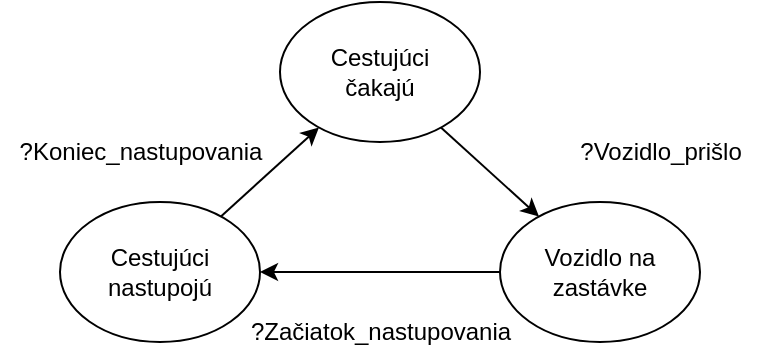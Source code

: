 <mxfile version="26.0.4">
  <diagram name="Page-1" id="eo9_WLX4i6MRtV-79SUJ">
    <mxGraphModel dx="1839" dy="577" grid="1" gridSize="10" guides="1" tooltips="1" connect="1" arrows="1" fold="1" page="1" pageScale="1" pageWidth="850" pageHeight="1100" math="0" shadow="0">
      <root>
        <mxCell id="0" />
        <mxCell id="1" parent="0" />
        <mxCell id="xD0bL81C4ZWrOrEym1o9-27" value="Cestujúci&lt;div&gt;čakajú&lt;/div&gt;" style="ellipse;whiteSpace=wrap;html=1;" parent="1" vertex="1">
          <mxGeometry x="-50" y="560" width="100" height="70" as="geometry" />
        </mxCell>
        <mxCell id="xD0bL81C4ZWrOrEym1o9-28" style="edgeStyle=orthogonalEdgeStyle;rounded=0;orthogonalLoop=1;jettySize=auto;html=1;" parent="1" source="xD0bL81C4ZWrOrEym1o9-29" target="xD0bL81C4ZWrOrEym1o9-31" edge="1">
          <mxGeometry relative="1" as="geometry" />
        </mxCell>
        <mxCell id="xD0bL81C4ZWrOrEym1o9-29" value="Vozidlo na&lt;div&gt;zastávke&lt;/div&gt;" style="ellipse;whiteSpace=wrap;html=1;" parent="1" vertex="1">
          <mxGeometry x="60" y="660" width="100" height="70" as="geometry" />
        </mxCell>
        <mxCell id="xD0bL81C4ZWrOrEym1o9-30" style="rounded=0;orthogonalLoop=1;jettySize=auto;html=1;" parent="1" source="xD0bL81C4ZWrOrEym1o9-31" target="xD0bL81C4ZWrOrEym1o9-27" edge="1">
          <mxGeometry relative="1" as="geometry" />
        </mxCell>
        <mxCell id="xD0bL81C4ZWrOrEym1o9-31" value="&lt;div&gt;Cestujúci&lt;/div&gt;&lt;div&gt;nastupojú&lt;/div&gt;" style="ellipse;whiteSpace=wrap;html=1;" parent="1" vertex="1">
          <mxGeometry x="-160" y="660" width="100" height="70" as="geometry" />
        </mxCell>
        <mxCell id="xD0bL81C4ZWrOrEym1o9-32" value="" style="endArrow=classic;html=1;rounded=0;endFill=1;" parent="1" source="xD0bL81C4ZWrOrEym1o9-27" target="xD0bL81C4ZWrOrEym1o9-29" edge="1">
          <mxGeometry width="50" height="50" relative="1" as="geometry">
            <mxPoint x="-25" y="700" as="sourcePoint" />
            <mxPoint x="25" y="650" as="targetPoint" />
          </mxGeometry>
        </mxCell>
        <mxCell id="xD0bL81C4ZWrOrEym1o9-33" value="?&lt;span style=&quot;text-align: left; text-wrap: wrap;&quot;&gt;Vozidlo_prišlo&lt;/span&gt;" style="text;html=1;align=center;verticalAlign=middle;resizable=0;points=[];autosize=1;strokeColor=none;fillColor=none;" parent="1" vertex="1">
          <mxGeometry x="90" y="620" width="100" height="30" as="geometry" />
        </mxCell>
        <mxCell id="xD0bL81C4ZWrOrEym1o9-34" value="?&lt;span style=&quot;text-align: left; text-wrap: wrap;&quot;&gt;Začiatok_nastupovania&lt;/span&gt;" style="text;html=1;align=center;verticalAlign=middle;resizable=0;points=[];autosize=1;strokeColor=none;fillColor=none;" parent="1" vertex="1">
          <mxGeometry x="-75" y="710" width="150" height="30" as="geometry" />
        </mxCell>
        <mxCell id="xD0bL81C4ZWrOrEym1o9-35" value="&lt;div&gt;?&lt;span style=&quot;text-align: left; text-wrap: wrap; background-color: transparent; color: light-dark(rgb(0, 0, 0), rgb(255, 255, 255));&quot;&gt;Koniec_nastupovania&lt;/span&gt;&lt;/div&gt;" style="text;html=1;align=center;verticalAlign=middle;resizable=0;points=[];autosize=1;strokeColor=none;fillColor=none;" parent="1" vertex="1">
          <mxGeometry x="-190" y="620" width="140" height="30" as="geometry" />
        </mxCell>
      </root>
    </mxGraphModel>
  </diagram>
</mxfile>
